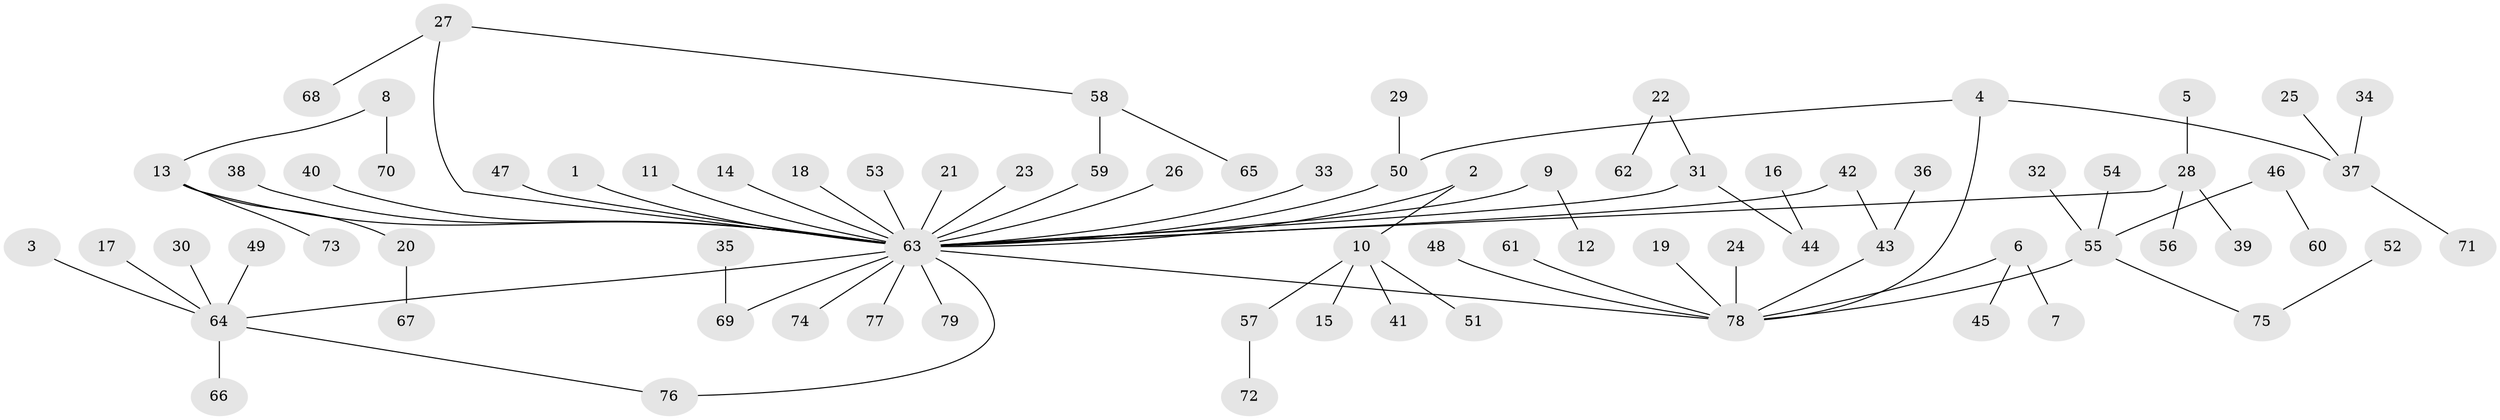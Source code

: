 // original degree distribution, {10: 0.009009009009009009, 31: 0.009009009009009009, 5: 0.018018018018018018, 1: 0.6756756756756757, 4: 0.06306306306306306, 6: 0.02702702702702703, 8: 0.009009009009009009, 3: 0.09009009009009009, 2: 0.0990990990990991}
// Generated by graph-tools (version 1.1) at 2025/36/03/04/25 23:36:50]
// undirected, 79 vertices, 82 edges
graph export_dot {
  node [color=gray90,style=filled];
  1;
  2;
  3;
  4;
  5;
  6;
  7;
  8;
  9;
  10;
  11;
  12;
  13;
  14;
  15;
  16;
  17;
  18;
  19;
  20;
  21;
  22;
  23;
  24;
  25;
  26;
  27;
  28;
  29;
  30;
  31;
  32;
  33;
  34;
  35;
  36;
  37;
  38;
  39;
  40;
  41;
  42;
  43;
  44;
  45;
  46;
  47;
  48;
  49;
  50;
  51;
  52;
  53;
  54;
  55;
  56;
  57;
  58;
  59;
  60;
  61;
  62;
  63;
  64;
  65;
  66;
  67;
  68;
  69;
  70;
  71;
  72;
  73;
  74;
  75;
  76;
  77;
  78;
  79;
  1 -- 63 [weight=1.0];
  2 -- 10 [weight=1.0];
  2 -- 63 [weight=1.0];
  3 -- 64 [weight=1.0];
  4 -- 37 [weight=1.0];
  4 -- 50 [weight=1.0];
  4 -- 78 [weight=1.0];
  5 -- 28 [weight=1.0];
  6 -- 7 [weight=1.0];
  6 -- 45 [weight=1.0];
  6 -- 78 [weight=1.0];
  8 -- 13 [weight=1.0];
  8 -- 70 [weight=1.0];
  9 -- 12 [weight=1.0];
  9 -- 63 [weight=1.0];
  10 -- 15 [weight=1.0];
  10 -- 41 [weight=1.0];
  10 -- 51 [weight=1.0];
  10 -- 57 [weight=1.0];
  11 -- 63 [weight=1.0];
  13 -- 20 [weight=1.0];
  13 -- 63 [weight=1.0];
  13 -- 73 [weight=1.0];
  14 -- 63 [weight=1.0];
  16 -- 44 [weight=1.0];
  17 -- 64 [weight=1.0];
  18 -- 63 [weight=1.0];
  19 -- 78 [weight=1.0];
  20 -- 67 [weight=1.0];
  21 -- 63 [weight=1.0];
  22 -- 31 [weight=1.0];
  22 -- 62 [weight=1.0];
  23 -- 63 [weight=1.0];
  24 -- 78 [weight=1.0];
  25 -- 37 [weight=1.0];
  26 -- 63 [weight=1.0];
  27 -- 58 [weight=1.0];
  27 -- 63 [weight=1.0];
  27 -- 68 [weight=1.0];
  28 -- 39 [weight=1.0];
  28 -- 56 [weight=1.0];
  28 -- 63 [weight=1.0];
  29 -- 50 [weight=1.0];
  30 -- 64 [weight=1.0];
  31 -- 44 [weight=1.0];
  31 -- 63 [weight=1.0];
  32 -- 55 [weight=1.0];
  33 -- 63 [weight=1.0];
  34 -- 37 [weight=1.0];
  35 -- 69 [weight=1.0];
  36 -- 43 [weight=1.0];
  37 -- 71 [weight=1.0];
  38 -- 63 [weight=1.0];
  40 -- 63 [weight=1.0];
  42 -- 43 [weight=1.0];
  42 -- 63 [weight=1.0];
  43 -- 78 [weight=1.0];
  46 -- 55 [weight=1.0];
  46 -- 60 [weight=1.0];
  47 -- 63 [weight=1.0];
  48 -- 78 [weight=1.0];
  49 -- 64 [weight=1.0];
  50 -- 63 [weight=1.0];
  52 -- 75 [weight=1.0];
  53 -- 63 [weight=1.0];
  54 -- 55 [weight=1.0];
  55 -- 75 [weight=1.0];
  55 -- 78 [weight=1.0];
  57 -- 72 [weight=1.0];
  58 -- 59 [weight=1.0];
  58 -- 65 [weight=1.0];
  59 -- 63 [weight=1.0];
  61 -- 78 [weight=1.0];
  63 -- 64 [weight=1.0];
  63 -- 69 [weight=1.0];
  63 -- 74 [weight=1.0];
  63 -- 76 [weight=1.0];
  63 -- 77 [weight=1.0];
  63 -- 78 [weight=1.0];
  63 -- 79 [weight=1.0];
  64 -- 66 [weight=1.0];
  64 -- 76 [weight=1.0];
}
